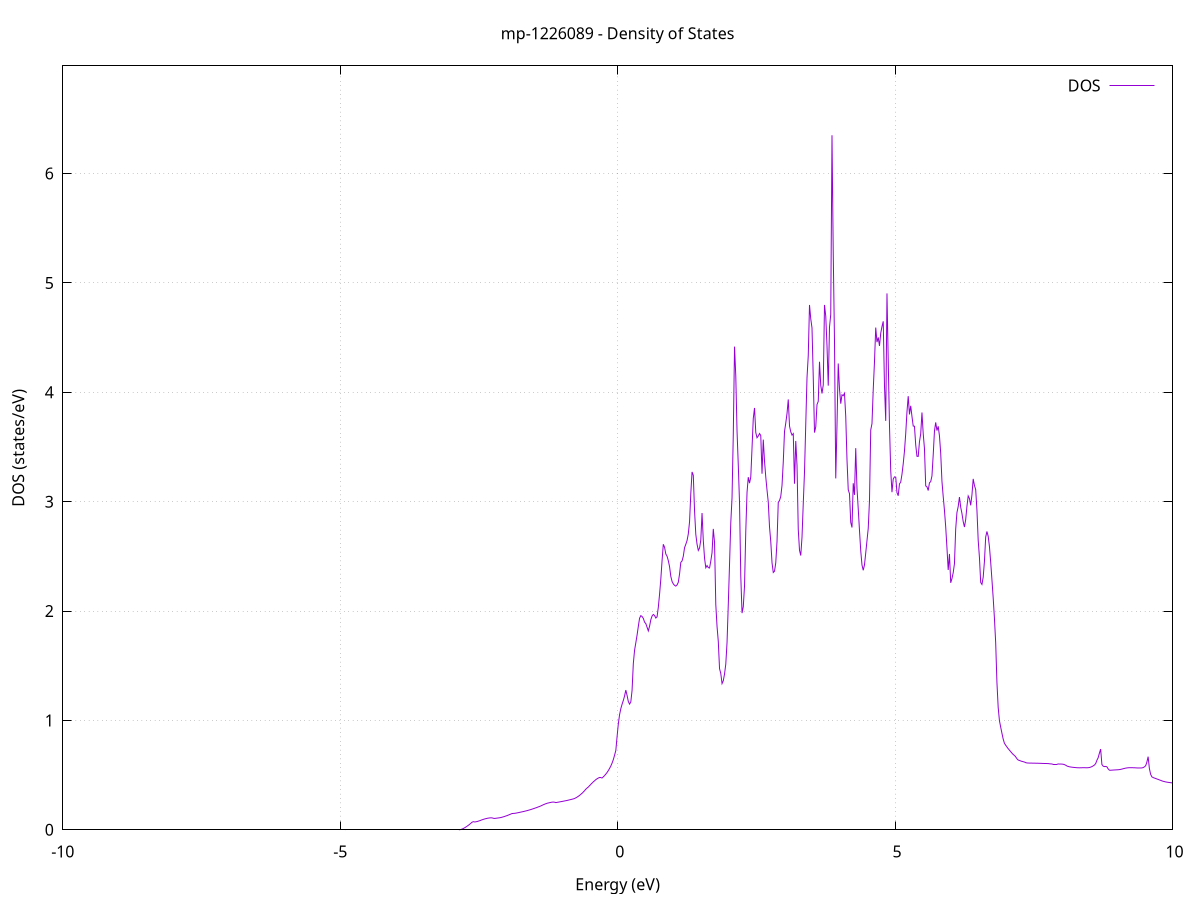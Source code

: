 set title 'mp-1226089 - Density of States'
set xlabel 'Energy (eV)'
set ylabel 'DOS (states/eV)'
set grid
set xrange [-10:10]
set yrange [0:6.985]
set xzeroaxis lt -1
set terminal png size 800,600
set output 'mp-1226089_dos_gnuplot.png'
plot '-' using 1:2 with lines title 'DOS'
-4.897100 0.000000
-4.874600 0.000000
-4.852100 0.000000
-4.829500 0.000000
-4.807000 0.000000
-4.784500 0.000000
-4.762000 0.000000
-4.739500 0.000000
-4.716900 0.000000
-4.694400 0.000000
-4.671900 0.000000
-4.649400 0.000000
-4.626900 0.000000
-4.604300 0.000000
-4.581800 0.000000
-4.559300 0.000000
-4.536800 0.000000
-4.514300 0.000000
-4.491700 0.000000
-4.469200 0.000000
-4.446700 0.000000
-4.424200 0.000000
-4.401700 0.000000
-4.379100 0.000000
-4.356600 0.000000
-4.334100 0.000000
-4.311600 0.000000
-4.289100 0.000000
-4.266500 0.000000
-4.244000 0.000000
-4.221500 0.000000
-4.199000 0.000000
-4.176500 0.000000
-4.153900 0.000000
-4.131400 0.000000
-4.108900 0.000000
-4.086400 0.000000
-4.063900 0.000000
-4.041300 0.000000
-4.018800 0.000000
-3.996300 0.000000
-3.973800 0.000000
-3.951300 0.000000
-3.928700 0.000000
-3.906200 0.000000
-3.883700 0.000000
-3.861200 0.000000
-3.838700 0.000000
-3.816100 0.000000
-3.793600 0.000000
-3.771100 0.000000
-3.748600 0.000000
-3.726100 0.000000
-3.703500 0.000000
-3.681000 0.000000
-3.658500 0.000000
-3.636000 0.000000
-3.613500 0.000000
-3.590900 0.000000
-3.568400 0.000000
-3.545900 0.000000
-3.523400 0.000000
-3.500900 0.000000
-3.478300 0.000000
-3.455800 0.000000
-3.433300 0.000000
-3.410800 0.000000
-3.388300 0.000000
-3.365700 0.000000
-3.343200 0.000000
-3.320700 0.000000
-3.298200 0.000000
-3.275600 0.000000
-3.253100 0.000000
-3.230600 0.000000
-3.208100 0.000000
-3.185600 0.000000
-3.163000 0.000000
-3.140500 0.000000
-3.118000 0.000000
-3.095500 0.000000
-3.073000 0.000000
-3.050400 0.000000
-3.027900 0.000000
-3.005400 0.000000
-2.982900 0.000000
-2.960400 0.000000
-2.937800 0.000000
-2.915300 0.000000
-2.892800 0.000000
-2.870300 0.000000
-2.847800 0.000100
-2.825200 0.002600
-2.802700 0.006800
-2.780200 0.012000
-2.757700 0.018200
-2.735200 0.025200
-2.712600 0.032800
-2.690100 0.041200
-2.667600 0.050100
-2.645100 0.059600
-2.622600 0.069700
-2.600000 0.073900
-2.577500 0.071400
-2.555000 0.072900
-2.532500 0.075600
-2.510000 0.078900
-2.487400 0.082600
-2.464900 0.087100
-2.442400 0.091400
-2.419900 0.095300
-2.397400 0.098700
-2.374800 0.101800
-2.352300 0.104500
-2.329800 0.106700
-2.307300 0.108400
-2.284800 0.109300
-2.262200 0.108700
-2.239700 0.105300
-2.217200 0.103600
-2.194700 0.105100
-2.172200 0.106700
-2.149600 0.108200
-2.127100 0.109800
-2.104600 0.112000
-2.082100 0.115000
-2.059600 0.118300
-2.037000 0.121900
-2.014500 0.125800
-1.992000 0.130000
-1.969500 0.134400
-1.947000 0.139000
-1.924400 0.143800
-1.901900 0.148700
-1.879400 0.149300
-1.856900 0.150300
-1.834400 0.152000
-1.811800 0.154200
-1.789300 0.156700
-1.766800 0.159200
-1.744300 0.161600
-1.721800 0.164100
-1.699200 0.166700
-1.676700 0.169400
-1.654200 0.172200
-1.631700 0.175200
-1.609200 0.178400
-1.586600 0.181700
-1.564100 0.185100
-1.541600 0.188800
-1.519100 0.192700
-1.496600 0.196600
-1.474000 0.200500
-1.451500 0.204700
-1.429000 0.209100
-1.406500 0.213500
-1.384000 0.218000
-1.361400 0.223600
-1.338900 0.228900
-1.316400 0.233800
-1.293900 0.238200
-1.271400 0.242300
-1.248800 0.245100
-1.226300 0.247900
-1.203800 0.250500
-1.181300 0.252700
-1.158800 0.253400
-1.136200 0.252100
-1.113700 0.248600
-1.091200 0.250600
-1.068700 0.252700
-1.046200 0.254800
-1.023600 0.257000
-1.001100 0.259100
-0.978600 0.261300
-0.956100 0.263600
-0.933600 0.265800
-0.911000 0.268200
-0.888500 0.270900
-0.866000 0.273700
-0.843500 0.276500
-0.821000 0.279300
-0.798400 0.282200
-0.775900 0.286200
-0.753400 0.291900
-0.730900 0.298600
-0.708400 0.306300
-0.685800 0.314800
-0.663300 0.324100
-0.640800 0.334300
-0.618300 0.345500
-0.595800 0.357800
-0.573200 0.371400
-0.550700 0.381700
-0.528200 0.391300
-0.505700 0.403500
-0.483200 0.415600
-0.460600 0.427200
-0.438100 0.438300
-0.415600 0.448600
-0.393100 0.458300
-0.370600 0.466500
-0.348000 0.473200
-0.325500 0.477800
-0.303000 0.477800
-0.280500 0.473700
-0.257900 0.484000
-0.235400 0.495800
-0.212900 0.509100
-0.190400 0.524300
-0.167900 0.541500
-0.145300 0.561500
-0.122800 0.583300
-0.100300 0.609900
-0.077800 0.641700
-0.055300 0.682100
-0.032700 0.726100
-0.010200 0.851700
0.012300 0.968200
0.034800 1.052700
0.057300 1.107400
0.079900 1.147900
0.102400 1.182600
0.124900 1.223700
0.147400 1.277400
0.169900 1.228600
0.192500 1.172700
0.215000 1.149200
0.237500 1.170100
0.260000 1.274900
0.282500 1.519300
0.305100 1.641800
0.327600 1.710100
0.350100 1.780000
0.372600 1.859600
0.395100 1.934800
0.417700 1.958100
0.440200 1.950100
0.462700 1.933100
0.485200 1.898500
0.507700 1.885700
0.530300 1.851700
0.552800 1.818400
0.575300 1.861200
0.597800 1.920300
0.620300 1.954800
0.642900 1.968700
0.665400 1.959400
0.687900 1.936300
0.710400 1.947300
0.732900 2.034300
0.755500 2.153100
0.778000 2.290900
0.800500 2.460500
0.823000 2.610600
0.845500 2.583500
0.868100 2.521600
0.890600 2.501500
0.913100 2.461000
0.935600 2.406200
0.958100 2.317600
0.980700 2.270500
1.003200 2.248100
1.025700 2.235000
1.048200 2.228300
1.070700 2.238800
1.093300 2.263400
1.115800 2.339300
1.138300 2.444800
1.160800 2.458100
1.183300 2.501300
1.205900 2.579600
1.228400 2.610300
1.250900 2.644600
1.273400 2.705300
1.295900 2.816600
1.318500 3.075500
1.341000 3.272000
1.363500 3.241700
1.386000 2.916000
1.408500 2.701500
1.431100 2.611300
1.453600 2.554300
1.476100 2.575700
1.498600 2.649500
1.521100 2.896600
1.543700 2.645100
1.566200 2.483300
1.588700 2.396300
1.611200 2.416300
1.633700 2.397100
1.656300 2.393800
1.678800 2.456800
1.701300 2.533900
1.723800 2.751000
1.746300 2.628000
1.768900 2.059700
1.791400 1.858500
1.813900 1.723200
1.836400 1.473000
1.858900 1.429200
1.881500 1.336700
1.904000 1.362100
1.926500 1.424800
1.949000 1.515000
1.971500 1.711500
1.994100 2.059200
2.016600 2.429300
2.039100 2.808300
2.061600 3.036200
2.084100 3.614700
2.106700 4.417900
2.129200 4.148500
2.151700 3.645200
2.174200 3.336100
2.196700 2.990600
2.219300 2.317800
2.241800 1.981100
2.264300 2.039500
2.286800 2.229000
2.309300 2.728400
2.331900 3.085500
2.354400 3.224100
2.376900 3.169500
2.399400 3.225000
2.421900 3.489100
2.444500 3.761000
2.467000 3.856900
2.489500 3.633000
2.512000 3.584500
2.534500 3.600400
2.557100 3.623300
2.579600 3.605100
2.602100 3.256000
2.624600 3.567700
2.647100 3.369800
2.669700 3.225100
2.692200 3.106100
2.714700 2.996000
2.737200 2.769300
2.759700 2.635600
2.782300 2.441700
2.804800 2.352600
2.827300 2.364200
2.849800 2.441800
2.872400 2.636900
2.894900 2.993700
2.917400 3.011300
2.939900 3.047900
2.962400 3.148800
2.985000 3.363200
3.007500 3.642600
3.030000 3.718800
3.052500 3.806100
3.075000 3.934800
3.097600 3.691400
3.120100 3.638700
3.142600 3.609100
3.165100 3.622300
3.187600 3.164300
3.210200 3.555300
3.232700 3.331500
3.255200 2.745700
3.277700 2.555500
3.300200 2.507700
3.322800 2.676500
3.345300 2.982800
3.367800 3.271100
3.390300 3.707300
3.412800 4.134100
3.435400 4.334100
3.457900 4.798700
3.480400 4.672500
3.502900 4.588700
3.525400 4.140500
3.548000 3.631900
3.570500 3.684200
3.593000 3.888800
3.615500 3.917200
3.638000 4.279500
3.660600 4.064000
3.683100 3.989600
3.705600 4.067800
3.728100 4.798900
3.750600 4.697400
3.773200 4.424400
3.795700 4.061100
3.818200 4.596800
3.840700 4.712200
3.863200 6.350400
3.885800 5.268300
3.908300 4.466700
3.930800 3.212700
3.953300 3.697600
3.975800 4.263500
3.998400 4.029100
4.020900 3.896400
4.043400 3.977200
4.065900 3.969400
4.088400 3.991200
4.111000 3.779500
4.133500 3.384400
4.156000 3.109200
4.178500 3.072700
4.201000 2.811000
4.223600 2.764100
4.246100 3.168600
4.268600 3.062100
4.291100 3.489400
4.313600 3.120800
4.336200 2.934400
4.358700 2.737400
4.381200 2.551000
4.403700 2.420900
4.426200 2.373000
4.448800 2.422700
4.471300 2.531300
4.493800 2.644000
4.516300 2.755800
4.538800 3.009600
4.561400 3.655600
4.583900 3.714300
4.606400 4.024700
4.628900 4.277500
4.651400 4.592200
4.674000 4.458800
4.696500 4.502300
4.719000 4.424300
4.741500 4.540300
4.764000 4.601700
4.786600 4.649200
4.809100 4.061400
4.831600 3.738800
4.854100 4.904300
4.876600 4.295800
4.899200 3.698300
4.921700 3.281800
4.944200 3.087100
4.966700 3.207000
4.989200 3.226900
5.011800 3.224900
5.034300 3.083000
5.056800 3.054300
5.079300 3.162700
5.101800 3.179300
5.124400 3.250400
5.146900 3.346500
5.169400 3.462500
5.191900 3.622000
5.214400 3.820600
5.237000 3.965000
5.259500 3.797900
5.282000 3.876700
5.304500 3.779500
5.327000 3.691700
5.349600 3.689900
5.372100 3.519000
5.394600 3.415200
5.417100 3.414100
5.439600 3.547500
5.462200 3.620700
5.484700 3.815400
5.507200 3.621500
5.529700 3.486400
5.552200 3.144300
5.574800 3.135800
5.597300 3.102200
5.619800 3.172900
5.642300 3.183600
5.664800 3.235500
5.687400 3.428500
5.709900 3.645400
5.732400 3.724900
5.754900 3.650300
5.777400 3.689500
5.800000 3.602300
5.822500 3.443500
5.845000 3.186100
5.867500 3.047900
5.890000 2.921600
5.912600 2.769100
5.935100 2.578100
5.957600 2.375900
5.980100 2.522200
6.002700 2.258100
6.025200 2.297100
6.047700 2.350500
6.070200 2.433100
6.092700 2.750700
6.115300 2.901100
6.137800 2.956300
6.160300 3.042500
6.182800 2.949700
6.205300 2.892100
6.227900 2.818000
6.250400 2.768500
6.272900 2.836600
6.295400 2.958200
6.317900 3.052400
6.340500 3.028800
6.363000 2.966700
6.385500 3.062200
6.408000 3.208500
6.430500 3.148600
6.453100 3.109900
6.475600 2.921400
6.498100 2.647400
6.520600 2.489600
6.543100 2.261600
6.565700 2.243400
6.588200 2.310200
6.610700 2.454700
6.633200 2.676900
6.655700 2.727600
6.678300 2.683200
6.700800 2.589600
6.723300 2.447600
6.745800 2.287000
6.768300 2.120300
6.790900 1.933800
6.813400 1.710100
6.835900 1.345900
6.858400 1.118400
6.880900 0.997800
6.903500 0.938900
6.926000 0.882600
6.948500 0.829800
6.971000 0.790600
6.993500 0.773400
7.016100 0.757000
7.038600 0.741800
7.061100 0.728100
7.083600 0.714500
7.106100 0.701400
7.128700 0.688300
7.151200 0.680000
7.173700 0.666800
7.196200 0.649600
7.218700 0.637800
7.241300 0.633600
7.263800 0.629500
7.286300 0.625500
7.308800 0.622600
7.331300 0.619600
7.353900 0.613700
7.376400 0.611300
7.398900 0.610300
7.421400 0.609900
7.443900 0.609600
7.466500 0.609400
7.489000 0.609100
7.511500 0.608900
7.534000 0.608700
7.556500 0.608500
7.579100 0.608200
7.601600 0.607900
7.624100 0.607500
7.646600 0.607000
7.669100 0.606500
7.691700 0.606100
7.714200 0.605800
7.736700 0.605700
7.759200 0.605500
7.781700 0.603700
7.804300 0.602500
7.826800 0.601700
7.849300 0.601400
7.871800 0.601400
7.894300 0.601400
7.916900 0.601400
7.939400 0.601500
7.961900 0.601400
7.984400 0.601200
8.006900 0.600600
8.029500 0.599300
8.052000 0.596000
8.074500 0.590700
8.097000 0.583500
8.119500 0.579000
8.142100 0.576200
8.164600 0.574100
8.187100 0.572400
8.209600 0.571000
8.232100 0.569700
8.254700 0.568600
8.277200 0.567500
8.299700 0.566900
8.322200 0.566600
8.344700 0.567000
8.367300 0.567300
8.389800 0.567600
8.412300 0.567800
8.434800 0.567200
8.457300 0.566900
8.479900 0.567500
8.502400 0.569400
8.524900 0.572700
8.547400 0.577400
8.569900 0.583800
8.592500 0.592000
8.615000 0.604800
8.637500 0.635300
8.660000 0.658500
8.682500 0.700500
8.705100 0.737800
8.727600 0.597000
8.750100 0.582000
8.772600 0.577700
8.795100 0.579200
8.817700 0.576100
8.840200 0.556600
8.862700 0.545100
8.885200 0.544400
8.907700 0.545200
8.930300 0.546100
8.952800 0.546900
8.975300 0.547600
8.997800 0.548200
9.020400 0.548900
9.042900 0.550200
9.065400 0.552200
9.087900 0.554800
9.110400 0.558100
9.133000 0.561000
9.155500 0.563500
9.178000 0.565500
9.200500 0.566900
9.223000 0.567700
9.245600 0.567900
9.268100 0.567600
9.290600 0.567300
9.313100 0.566900
9.335600 0.566300
9.358200 0.565600
9.380700 0.565100
9.403200 0.564900
9.425700 0.565100
9.448200 0.565700
9.470800 0.568600
9.493300 0.575100
9.515800 0.585200
9.538300 0.618600
9.560800 0.668600
9.583400 0.560200
9.605900 0.507500
9.628400 0.483900
9.650900 0.477500
9.673400 0.473200
9.696000 0.469100
9.718500 0.464800
9.741000 0.460600
9.763500 0.456300
9.786000 0.451900
9.808600 0.447300
9.831100 0.443700
9.853600 0.440600
9.876100 0.437900
9.898600 0.435700
9.921200 0.433800
9.943700 0.432100
9.966200 0.430500
9.988700 0.429100
10.011200 0.427700
10.033800 0.426600
10.056300 0.425700
10.078800 0.425200
10.101300 0.425400
10.123800 0.426300
10.146400 0.428000
10.168900 0.430100
10.191400 0.432600
10.213900 0.435300
10.236400 0.438000
10.259000 0.440700
10.281500 0.443500
10.304000 0.446300
10.326500 0.449100
10.349000 0.451900
10.371600 0.454600
10.394100 0.457200
10.416600 0.459800
10.439100 0.466500
10.461600 0.483300
10.484200 0.498200
10.506700 0.512400
10.529200 0.528600
10.551700 0.548000
10.574200 0.550400
10.596800 0.537000
10.619300 0.527500
10.641800 0.522700
10.664300 0.522800
10.686800 0.525900
10.709400 0.531000
10.731900 0.538100
10.754400 0.546600
10.776900 0.558500
10.799400 0.575100
10.822000 0.588700
10.844500 0.580800
10.867000 0.555400
10.889500 0.521800
10.912000 0.501400
10.934600 0.486400
10.957100 0.467500
10.979600 0.450600
11.002100 0.448700
11.024600 0.446200
11.047200 0.444300
11.069700 0.443500
11.092200 0.445800
11.114700 0.447900
11.137200 0.449000
11.159800 0.449100
11.182300 0.448200
11.204800 0.446300
11.227300 0.443400
11.249800 0.439600
11.272400 0.440100
11.294900 0.451500
11.317400 0.452700
11.339900 0.493700
11.362400 0.395600
11.385000 0.388900
11.407500 0.389300
11.430000 0.391000
11.452500 0.395800
11.475000 0.400100
11.497600 0.402800
11.520100 0.404100
11.542600 0.404600
11.565100 0.403700
11.587600 0.399300
11.610200 0.391800
11.632700 0.383400
11.655200 0.375100
11.677700 0.367000
11.700200 0.358900
11.722800 0.351100
11.745300 0.343400
11.767800 0.335300
11.790300 0.326100
11.812800 0.316500
11.835400 0.307400
11.857900 0.303100
11.880400 0.301800
11.902900 0.302000
11.925400 0.302700
11.948000 0.304900
11.970500 0.309800
11.993000 0.315800
12.015500 0.318800
12.038000 0.317400
12.060600 0.321900
12.083100 0.329300
12.105600 0.337200
12.128100 0.373600
12.150700 0.418900
12.173200 0.662100
12.195700 0.621100
12.218200 0.621600
12.240700 0.657200
12.263300 0.704000
12.285800 0.795300
12.308300 0.911400
12.330800 1.026300
12.353300 0.971500
12.375900 1.003800
12.398400 1.034800
12.420900 0.988300
12.443400 0.947000
12.465900 0.904000
12.488500 0.866800
12.511000 0.835000
12.533500 0.807000
12.556000 0.778400
12.578500 0.754400
12.601100 0.734600
12.623600 0.709900
12.646100 0.688000
12.668600 0.669500
12.691100 0.654200
12.713700 0.643600
12.736200 0.632200
12.758700 0.619600
12.781200 0.636900
12.803700 0.593200
12.826300 0.570000
12.848800 0.547800
12.871300 0.529600
12.893800 0.515200
12.916300 0.505100
12.938900 0.499900
12.961400 0.499300
12.983900 0.498100
13.006400 0.492400
13.028900 0.481400
13.051500 0.465300
13.074000 0.458200
13.096500 0.451900
13.119000 0.447100
13.141500 0.443300
13.164100 0.443500
13.186600 0.446000
13.209100 0.448600
13.231600 0.451100
13.254100 0.475000
13.276700 0.512700
13.299200 0.562100
13.321700 0.586100
13.344200 0.612700
13.366700 0.644100
13.389300 0.677200
13.411800 0.708400
13.434300 0.738100
13.456800 0.769000
13.479300 0.805900
13.501900 0.837500
13.524400 0.862600
13.546900 0.888500
13.569400 0.803600
13.591900 0.752400
13.614500 0.725300
13.637000 0.705000
13.659500 0.686100
13.682000 0.668800
13.704500 0.653400
13.727100 0.642800
13.749600 0.631000
13.772100 0.621300
13.794600 0.612500
13.817100 0.606900
13.839700 0.612900
13.862200 0.607300
13.884700 0.590600
13.907200 0.574400
13.929700 0.558900
13.952300 0.544300
13.974800 0.528000
13.997300 0.514000
14.019800 0.507300
14.042300 0.518300
14.064900 0.534600
14.087400 0.553600
14.109900 0.575200
14.132400 0.565900
14.154900 0.561500
14.177500 0.558700
14.200000 0.557900
14.222500 0.557000
14.245000 0.555000
14.267500 0.552500
14.290100 0.548800
14.312600 0.543500
14.335100 0.536300
14.357600 0.527800
14.380100 0.518400
14.402700 0.508200
14.425200 0.499700
14.447700 0.496500
14.470200 0.496600
14.492700 0.496600
14.515300 0.497000
14.537800 0.498800
14.560300 0.501500
14.582800 0.504400
14.605300 0.507500
14.627900 0.510500
14.650400 0.512400
14.672900 0.513500
14.695400 0.514600
14.717900 0.516000
14.740500 0.518400
14.763000 0.528200
14.785500 0.542100
14.808000 0.559500
14.830500 0.580500
14.853100 0.607400
14.875600 0.637100
14.898100 0.671500
14.920600 0.706100
14.943100 0.733600
14.965700 0.760400
14.988200 0.786100
15.010700 0.809900
15.033200 0.845200
15.055700 0.874200
15.078300 0.881800
15.100800 0.855300
15.123300 0.840700
15.145800 0.818800
15.168300 0.789100
15.190900 0.753700
15.213400 0.725900
15.235900 0.703200
15.258400 0.680800
15.281000 0.660900
15.303500 0.645400
15.326000 0.620000
15.348500 0.594600
15.371000 0.572300
15.393600 0.553300
15.416100 0.537600
15.438600 0.530000
15.461100 0.525900
15.483600 0.522700
15.506200 0.522400
15.528700 0.532400
15.551200 0.537300
15.573700 0.536900
15.596200 0.525700
15.618800 0.513500
15.641300 0.506100
15.663800 0.503100
15.686300 0.503500
15.708800 0.504500
15.731400 0.518600
15.753900 0.522200
15.776400 0.526100
15.798900 0.530100
15.821400 0.534300
15.844000 0.538700
15.866500 0.545300
15.889000 0.547300
15.911500 0.540700
15.934000 0.544800
15.956600 0.549300
15.979100 0.550200
16.001600 0.549900
16.024100 0.550600
16.046600 0.555000
16.069200 0.568200
16.091700 0.613300
16.114200 0.663100
16.136700 0.718200
16.159200 0.739500
16.181800 0.758600
16.204300 0.763300
16.226800 0.767300
16.249300 0.773100
16.271800 0.778800
16.294400 0.785100
16.316900 0.791800
16.339400 0.799000
16.361900 0.803900
16.384400 0.811300
16.407000 0.819000
16.429500 0.825600
16.452000 0.834400
16.474500 0.848200
16.497000 0.860200
16.519600 0.865400
16.542100 0.856400
16.564600 0.850400
16.587100 0.854000
16.609600 0.863400
16.632200 0.877200
16.654700 0.899000
16.677200 0.923400
16.699700 0.896200
16.722200 0.871800
16.744800 0.851600
16.767300 0.817700
16.789800 0.755900
16.812300 0.715400
16.834800 0.701700
16.857400 0.692100
16.879900 0.683100
16.902400 0.674500
16.924900 0.666100
16.947400 0.657900
16.970000 0.649800
16.992500 0.641800
17.015000 0.647700
17.037500 0.645200
17.060000 0.642800
17.082600 0.640100
17.105100 0.636300
17.127600 0.633200
17.150100 0.630700
17.172600 0.628500
17.195200 0.626500
17.217700 0.624800
17.240200 0.623200
17.262700 0.630200
17.285200 0.666900
17.307800 0.701800
17.330300 0.630500
17.352800 0.632300
17.375300 0.635300
17.397800 0.639800
17.420400 0.645500
17.442900 0.740800
17.465400 0.666700
17.487900 0.666100
17.510400 0.665400
17.533000 0.664900
17.555500 0.668200
17.578000 0.673300
17.600500 0.679600
17.623000 0.688700
17.645600 0.700400
17.668100 0.713500
17.690600 0.727800
17.713100 0.742200
17.735600 0.752500
17.758200 0.762900
17.780700 0.776300
17.803200 0.793800
17.825700 0.818700
17.848200 0.848900
17.870800 0.865200
17.893300 0.870900
17.915800 0.878400
17.938300 0.888200
17.960800 0.895400
17.983400 0.900900
18.005900 0.904500
18.028400 0.905700
18.050900 0.903500
18.073400 0.900000
18.096000 0.896000
18.118500 0.892600
18.141000 0.889400
18.163500 0.885600
18.186000 0.880900
18.208600 0.875100
18.231100 0.867600
18.253600 0.859500
18.276100 0.852100
18.298600 0.844900
18.321200 0.837400
18.343700 0.830000
18.366200 0.823400
18.388700 0.816400
18.411300 0.810000
18.433800 0.801800
18.456300 0.796100
18.478800 0.794000
18.501300 0.795500
18.523900 0.798800
18.546400 0.803000
18.568900 0.807500
18.591400 0.811400
18.613900 0.814600
18.636500 0.816500
18.659000 0.816300
18.681500 0.815800
18.704000 0.815900
18.726500 0.840600
18.749100 0.843200
18.771600 0.848000
18.794100 0.853900
18.816600 0.858200
18.839100 0.860200
18.861700 0.861700
18.884200 0.865900
18.906700 0.879000
18.929200 0.919000
18.951700 0.927400
18.974300 0.924000
18.996800 0.923100
19.019300 0.962000
19.041800 0.976700
19.064300 0.960700
19.086900 0.924900
19.109400 0.889600
19.131900 0.863000
19.154400 0.848200
19.176900 0.848000
19.199500 0.856600
19.222000 0.874600
19.244500 0.895400
19.267000 0.918400
19.289500 0.946100
19.312100 0.991500
19.334600 1.057600
19.357100 1.117900
19.379600 1.140500
19.402100 1.155900
19.424700 1.157900
19.447200 1.134400
19.469700 1.091300
19.492200 1.058800
19.514700 1.034000
19.537300 1.008500
19.559800 0.983600
19.582300 0.955600
19.604800 0.952000
19.627300 0.961300
19.649900 0.970600
19.672400 0.975800
19.694900 0.979200
19.717400 0.981900
19.739900 0.968200
19.762500 0.958400
19.785000 0.948400
19.807500 0.938700
19.830000 0.932300
19.852500 0.930000
19.875100 0.929800
19.897600 0.931000
19.920100 0.932600
19.942600 0.934700
19.965100 0.939800
19.987700 0.945500
20.010200 0.951500
20.032700 0.957600
20.055200 0.972100
20.077700 0.974800
20.100300 0.974800
20.122800 0.974500
20.145300 0.975800
20.167800 0.979900
20.190300 0.982900
20.212900 0.985800
20.235400 0.990900
20.257900 0.998800
20.280400 1.008700
20.302900 1.016900
20.325500 1.024800
20.348000 1.032100
20.370500 1.035700
20.393000 1.039100
20.415500 1.042800
20.438100 1.047600
20.460600 1.048700
20.483100 1.046200
20.505600 1.039300
20.528100 1.031000
20.550700 1.029400
20.573200 1.026700
20.595700 1.024400
20.618200 1.022800
20.640700 1.022700
20.663300 1.031900
20.685800 1.035000
20.708300 1.025700
20.730800 1.030700
20.753300 0.999000
20.775900 0.975700
20.798400 0.969500
20.820900 0.964600
20.843400 0.960900
20.865900 0.958800
20.888500 0.959200
20.911000 0.961500
20.933500 0.963200
20.956000 0.966400
20.978500 0.972900
21.001100 0.983100
21.023600 0.999100
21.046100 1.017600
21.068600 1.035800
21.091100 1.054200
21.113700 1.072900
21.136200 1.083100
21.158700 1.088400
21.181200 1.099200
21.203700 1.109000
21.226300 1.121000
21.248800 1.133600
21.271300 1.162300
21.293800 1.200400
21.316300 1.214200
21.338900 1.198900
21.361400 1.201600
21.383900 1.203000
21.406400 1.194100
21.429000 1.189400
21.451500 1.190300
21.474000 1.187300
21.496500 1.174300
21.519000 1.160400
21.541600 1.145200
21.564100 1.130700
21.586600 1.112500
21.609100 1.097400
21.631600 1.090400
21.654200 1.081700
21.676700 1.082600
21.699200 1.078500
21.721700 1.058700
21.744200 1.022800
21.766800 1.011900
21.789300 1.011300
21.811800 1.011200
21.834300 1.010700
21.856800 1.007600
21.879400 0.996000
21.901900 0.987200
21.924400 0.981300
21.946900 0.978800
21.969400 0.978800
21.992000 0.979700
22.014500 0.983200
22.037000 0.989400
22.059500 0.997300
22.082000 1.009000
22.104600 1.018800
22.127100 1.025100
22.149600 1.027700
22.172100 1.028300
22.194600 1.033800
22.217200 1.047500
22.239700 1.061800
22.262200 1.064900
22.284700 1.032600
22.307200 1.001900
22.329800 1.007700
22.352300 1.013300
22.374800 1.018800
22.397300 1.026700
22.419800 1.033700
22.442400 1.041000
22.464900 1.050300
22.487400 1.060900
22.509900 1.073200
22.532400 1.084900
22.555000 1.099300
22.577500 1.116700
22.600000 1.135300
22.622500 1.154900
22.645000 1.181700
22.667600 1.223000
22.690100 1.222400
22.712600 1.181700
22.735100 1.163200
22.757600 1.154600
22.780200 1.146100
22.802700 1.139100
22.825200 1.133700
22.847700 1.134500
22.870200 1.133300
22.892800 1.129800
22.915300 1.121300
22.937800 1.101500
22.960300 1.091300
22.982800 1.093700
23.005400 1.094500
23.027900 1.101100
23.050400 1.111900
23.072900 1.128800
23.095400 1.149000
23.118000 1.171600
23.140500 1.196200
23.163000 1.241000
23.185500 1.298700
23.208000 1.266400
23.230600 1.214600
23.253100 1.165400
23.275600 1.133500
23.298100 1.122000
23.320600 1.135700
23.343200 1.154100
23.365700 1.180600
23.388200 1.189500
23.410700 1.170900
23.433200 1.112400
23.455800 1.093400
23.478300 1.089600
23.500800 1.092100
23.523300 1.096500
23.545800 1.102600
23.568400 1.109700
23.590900 1.118600
23.613400 1.129400
23.635900 1.088000
23.658400 1.063900
23.681000 1.036300
23.703500 1.014400
23.726000 0.997900
23.748500 0.981200
23.771000 0.962300
23.793600 0.941900
23.816100 0.926600
23.838600 0.914900
23.861100 0.906500
23.883600 0.899900
23.906200 0.894600
23.928700 0.890600
23.951200 0.888300
23.973700 0.887400
23.996200 0.888300
24.018800 0.888500
24.041300 0.887000
24.063800 0.885300
24.086300 0.882300
24.108800 0.876500
24.131400 0.870300
24.153900 0.866100
24.176400 0.863200
24.198900 0.861600
24.221400 0.861000
24.244000 0.861200
24.266500 0.867300
24.289000 0.867400
24.311500 0.850800
24.334000 0.826600
24.356600 0.819600
24.379100 0.817400
24.401600 0.818000
24.424100 0.818300
24.446600 0.817800
24.469200 0.818500
24.491700 0.817900
24.514200 0.816200
24.536700 0.814500
24.559300 0.813300
24.581800 0.812700
24.604300 0.812100
24.626800 0.811300
24.649300 0.810500
24.671900 0.809300
24.694400 0.807400
24.716900 0.803700
24.739400 0.798400
24.761900 0.795500
24.784500 0.792500
24.807000 0.789300
24.829500 0.786700
24.852000 0.784800
24.874500 0.783400
24.897100 0.782500
24.919600 0.783000
24.942100 0.785100
24.964600 0.787300
24.987100 0.789600
25.009700 0.792100
25.032200 0.794800
25.054700 0.796900
25.077200 0.799600
25.099700 0.803800
25.122300 0.810000
25.144800 0.817000
25.167300 0.824300
25.189800 0.830700
25.212300 0.840000
25.234900 0.850100
25.257400 0.859500
25.279900 0.869000
25.302400 0.877600
25.324900 0.888300
25.347500 0.944300
25.370000 0.942700
25.392500 0.882100
25.415000 0.858100
25.437500 0.842000
25.460100 0.824500
25.482600 0.795800
25.505100 0.779000
25.527600 0.771200
25.550100 0.768900
25.572700 0.768200
25.595200 0.766900
25.617700 0.804400
25.640200 0.806000
25.662700 0.802900
25.685300 0.796000
25.707800 0.791200
25.730300 0.810600
25.752800 0.815100
25.775300 0.816800
25.797900 0.823100
25.820400 0.837700
25.842900 0.856900
25.865400 0.880300
25.887900 0.906900
25.910500 0.936800
25.933000 0.970500
25.955500 1.018400
25.978000 1.082100
26.000500 1.135600
26.023100 1.169800
26.045600 1.160000
26.068100 1.140500
26.090600 1.141500
26.113100 1.144700
26.135700 1.175900
26.158200 1.208800
26.180700 1.199300
26.203200 1.191700
26.225700 1.182900
26.248300 1.173200
26.270800 1.173100
26.293300 1.176800
26.315800 1.183600
26.338300 1.193400
26.360900 1.210300
26.383400 1.258000
26.405900 1.300000
26.428400 1.318300
26.450900 1.331400
26.473500 1.356100
26.496000 1.389700
26.518500 1.409100
26.541000 1.423200
26.563500 1.454800
26.586100 1.466200
26.608600 1.476400
26.631100 1.495000
26.653600 1.519700
26.676100 1.558300
26.698700 1.589000
26.721200 1.596300
26.743700 1.559600
26.766200 1.558400
26.788700 1.597800
26.811300 1.662400
26.833800 1.697700
26.856300 1.732100
26.878800 1.747700
26.901300 1.743500
26.923900 1.710000
26.946400 1.672300
26.968900 1.653900
26.991400 1.630700
27.013900 1.609700
27.036500 1.621200
27.059000 1.636400
27.081500 1.634500
27.104000 1.636000
27.126500 1.630200
27.149100 1.612500
27.171600 1.590400
27.194100 1.563200
27.216600 1.562100
27.239100 1.566500
27.261700 1.580400
27.284200 1.591200
27.306700 1.587700
27.329200 1.575000
27.351700 1.544400
27.374300 1.478200
27.396800 1.396200
27.419300 1.320900
27.441800 1.259600
27.464300 1.208500
27.486900 1.174400
27.509400 1.171800
27.531900 1.204400
27.554400 1.221000
27.576900 1.054700
27.599500 1.018500
27.622000 1.004700
27.644500 0.993700
27.667000 0.986900
27.689600 0.983400
27.712100 0.983000
27.734600 0.985900
27.757100 0.992800
27.779600 1.012300
27.802200 1.040300
27.824700 1.069700
27.847200 1.099900
27.869700 1.129900
27.892200 1.163100
27.914800 1.191300
27.937300 1.214800
27.959800 1.235300
27.982300 1.251800
28.004800 1.261600
28.027400 1.266000
28.049900 1.271100
28.072400 1.278600
28.094900 1.282600
28.117400 1.284200
28.140000 1.286600
28.162500 1.291900
28.185000 1.296000
28.207500 1.288700
28.230000 1.307000
28.252600 1.359900
28.275100 1.340100
28.297600 1.313600
28.320100 1.281200
28.342600 1.268500
28.365200 1.257200
28.387700 1.247100
28.410200 1.233000
28.432700 1.242200
28.455200 1.137800
28.477800 1.132400
28.500300 1.133000
28.522800 1.115900
28.545300 1.110500
28.567800 1.109000
28.590400 1.126200
28.612900 1.167600
28.635400 1.199700
28.657900 1.257000
28.680400 1.217600
28.703000 1.215800
28.725500 1.135300
28.748000 1.140500
28.770500 1.146200
28.793000 1.151200
28.815600 1.168500
28.838100 1.188200
28.860600 1.178000
28.883100 1.164100
28.905600 1.154900
28.928200 1.143300
28.950700 1.140500
28.973200 1.142600
28.995700 1.144000
29.018200 1.147000
29.040800 1.153400
29.063300 1.166200
29.085800 1.178700
29.108300 1.180700
29.130800 1.167800
29.153400 1.155100
29.175900 1.138000
29.198400 1.115600
29.220900 1.092200
29.243400 1.070200
29.266000 1.051700
29.288500 1.091700
29.311000 1.058800
29.333500 1.033900
29.356000 1.024700
29.378600 1.038200
29.401100 1.014900
29.423600 0.989600
29.446100 0.991300
29.468600 0.998500
29.491200 0.995600
29.513700 1.009200
29.536200 1.023400
29.558700 1.031900
29.581200 1.044000
29.603800 1.032300
29.626300 0.996400
29.648800 0.934400
29.671300 0.880400
29.693800 0.836900
29.716400 0.783600
29.738900 0.731900
29.761400 0.699800
29.783900 0.675900
29.806400 0.656400
29.829000 0.639200
29.851500 0.610200
29.874000 0.597000
29.896500 0.586400
29.919000 0.577900
29.941600 0.567800
29.964100 0.551900
29.986600 0.539200
30.009100 0.531200
30.031600 0.530900
30.054200 0.538300
30.076700 0.544800
30.099200 0.552800
30.121700 0.561200
30.144200 0.567200
30.166800 0.572300
30.189300 0.582600
30.211800 0.595400
30.234300 0.611500
30.256800 0.625100
30.279400 0.632300
30.301900 0.634500
30.324400 0.633600
30.346900 0.629800
30.369400 0.626600
30.392000 0.615400
30.414500 0.596600
30.437000 0.586500
30.459500 0.584500
30.482000 0.580500
30.504600 0.579600
30.527100 0.580900
30.549600 0.585300
30.572100 0.594400
30.594600 0.608800
30.617200 0.627400
30.639700 0.634200
30.662200 0.610400
30.684700 0.592200
30.707300 0.585400
30.729800 0.593700
30.752300 0.614100
30.774800 0.631300
30.797300 0.689900
30.819900 0.720200
30.842400 0.689900
30.864900 0.700200
30.887400 0.715200
30.909900 0.740100
30.932500 0.771500
30.955000 0.801800
30.977500 0.830200
31.000000 0.859600
31.022500 0.890300
31.045100 0.937900
31.067600 0.996600
31.090100 1.012500
31.112600 1.021800
31.135100 1.035100
31.157700 1.050900
31.180200 1.067100
31.202700 1.083200
31.225200 1.098700
31.247700 1.130300
31.270300 1.146300
31.292800 1.160200
31.315300 1.170200
31.337800 1.177200
31.360300 1.156500
31.382900 1.149000
31.405400 1.112100
31.427900 1.105700
31.450400 1.095100
31.472900 1.061200
31.495500 1.005500
31.518000 0.969500
31.540500 0.942500
31.563000 0.925200
31.585500 0.913100
31.608100 0.918000
31.630600 0.923400
31.653100 0.924400
31.675600 0.926600
31.698100 0.954300
31.720700 0.985800
31.743200 1.014800
31.765700 1.027100
31.788200 1.011200
31.810700 0.991400
31.833300 0.984900
31.855800 0.984600
31.878300 0.995700
31.900800 1.006900
31.923300 1.003200
31.945900 0.999800
31.968400 0.995800
31.990900 0.989800
32.013400 0.979100
32.035900 0.971000
32.058500 0.967500
32.081000 0.968300
32.103500 0.969400
32.126000 0.965400
32.148500 0.953400
32.171100 0.936500
32.193600 0.928500
32.216100 0.922500
32.238600 0.914400
32.261100 0.902900
32.283700 0.882400
32.306200 0.861800
32.328700 0.856300
32.351200 0.858200
32.373700 0.867000
32.396300 0.884100
32.418800 0.907200
32.441300 0.935700
32.463800 0.953400
32.486300 0.979700
32.508900 1.050000
32.531400 1.051200
32.553900 1.043200
32.576400 1.060700
32.598900 1.080800
32.621500 1.091500
32.644000 1.023900
32.666500 1.003400
32.689000 0.996600
32.711500 0.992100
32.734100 0.991500
32.756600 1.008200
32.779100 1.022400
32.801600 1.043300
32.824100 1.077500
32.846700 1.102000
32.869200 1.119100
32.891700 1.126700
32.914200 1.134600
32.936700 1.145000
32.959300 1.149800
32.981800 1.169700
33.004300 1.222300
33.026800 1.266000
33.049300 1.288600
33.071900 1.286000
33.094400 1.282900
33.116900 1.286000
33.139400 1.288800
33.161900 1.289000
33.184500 1.288000
33.207000 1.288000
33.229500 1.280800
33.252000 1.253400
33.274500 1.227500
33.297100 1.191700
33.319600 1.170500
33.342100 1.178300
33.364600 1.206800
33.387100 1.205100
33.409700 1.215100
33.432200 1.365300
33.454700 1.345500
33.477200 1.330600
33.499700 1.334500
33.522300 1.338500
33.544800 1.335800
33.567300 1.333100
33.589800 1.367400
33.612300 1.424900
33.634900 1.476000
33.657400 1.431800
33.679900 1.291000
33.702400 1.199900
33.724900 1.192300
33.747500 1.193800
33.770000 1.215400
33.792500 1.261500
33.815000 1.309900
33.837600 1.365600
33.860100 1.408700
33.882600 1.453700
33.905100 1.543500
33.927600 1.660300
33.950200 1.702200
33.972700 1.684600
33.995200 1.622900
34.017700 1.559000
34.040200 1.515700
34.062800 1.487400
34.085300 1.444800
34.107800 1.429300
34.130300 1.432400
34.152800 1.419300
34.175400 1.397200
34.197900 1.385700
34.220400 1.406800
34.242900 1.457800
34.265400 1.519300
34.288000 1.582600
34.310500 1.696300
34.333000 1.928500
34.355500 1.795800
34.378000 1.783000
34.400600 1.706400
34.423100 1.588500
34.445600 1.511200
34.468100 1.462500
34.490600 1.431200
34.513200 1.415500
34.535700 1.366900
34.558200 1.349400
34.580700 1.406400
34.603200 1.498600
34.625800 1.617800
34.648300 1.683500
34.670800 1.729200
34.693300 1.765700
34.715800 1.777800
34.738400 1.740100
34.760900 1.784300
34.783400 1.629500
34.805900 1.542600
34.828400 1.510900
34.851000 1.493300
34.873500 1.476100
34.896000 1.458500
34.918500 1.404700
34.941000 1.382500
34.963600 1.360400
34.986100 1.350600
35.008600 1.337100
35.031100 1.348600
35.053600 1.367000
35.076200 1.351300
35.098700 1.414600
35.121200 1.434300
35.143700 1.466900
35.166200 1.381700
35.188800 1.360200
35.211300 1.332200
35.233800 1.339400
35.256300 1.384100
35.278800 1.422900
35.301400 1.434800
35.323900 1.433400
35.346400 1.439200
35.368900 1.488900
35.391400 1.498000
35.414000 1.471200
35.436500 1.445500
35.459000 1.422400
35.481500 1.408000
35.504000 1.399000
35.526600 1.392300
35.549100 1.366600
35.571600 1.318200
35.594100 1.262800
35.616600 1.215000
35.639200 1.176600
35.661700 1.135000
35.684200 1.087000
35.706700 1.011500
35.729200 0.955800
35.751800 0.951300
35.774300 0.958200
35.796800 0.930800
35.819300 0.923100
35.841800 0.944500
35.864400 0.971200
35.886900 1.036100
35.909400 1.043700
35.931900 1.008400
35.954400 1.000800
35.977000 1.005200
35.999500 1.005400
36.022000 0.980400
36.044500 0.971900
36.067000 0.965400
36.089600 0.958500
36.112100 0.945000
36.134600 0.911200
36.157100 0.911400
36.179600 0.905700
36.202200 0.902300
36.224700 0.900000
36.247200 0.887400
36.269700 0.878200
36.292200 0.868600
36.314800 0.868300
36.337300 0.874600
36.359800 0.865700
36.382300 0.827200
36.404800 0.775800
36.427400 0.747900
36.449900 0.720600
36.472400 0.693200
36.494900 0.668900
36.517400 0.653900
36.540000 0.646300
36.562500 0.631000
36.585000 0.609800
36.607500 0.586600
36.630000 0.560700
36.652600 0.540600
36.675100 0.514200
36.697600 0.484800
36.720100 0.481500
36.742600 0.486900
36.765200 0.497800
36.787700 0.510400
36.810200 0.521500
36.832700 0.531500
36.855200 0.543300
36.877800 0.555300
36.900300 0.563700
36.922800 0.571300
36.945300 0.577300
36.967900 0.579700
36.990400 0.579900
37.012900 0.573200
37.035400 0.558500
37.057900 0.547100
37.080500 0.530200
37.103000 0.511100
37.125500 0.495500
37.148000 0.484400
37.170500 0.469700
37.193100 0.448900
37.215600 0.426000
37.238100 0.407500
37.260600 0.391700
37.283100 0.371400
37.305700 0.340300
37.328200 0.310800
37.350700 0.302600
37.373200 0.299200
37.395700 0.293700
37.418300 0.288200
37.440800 0.280800
37.463300 0.272500
37.485800 0.264000
37.508300 0.255300
37.530900 0.246700
37.553400 0.238500
37.575900 0.230900
37.598400 0.228700
37.620900 0.232000
37.643500 0.222700
37.666000 0.196900
37.688500 0.156100
37.711000 0.132900
37.733500 0.115600
37.756100 0.100800
37.778600 0.087300
37.801100 0.075100
37.823600 0.064000
37.846100 0.054300
37.868700 0.045600
37.891200 0.037700
37.913700 0.030800
37.936200 0.024300
37.958700 0.026300
37.981300 0.017200
38.003800 0.000000
38.026300 0.000000
38.048800 0.000000
38.071300 0.000000
38.093900 0.000000
38.116400 0.000000
38.138900 0.000000
38.161400 0.000000
38.183900 0.000000
38.206500 0.000000
38.229000 0.000000
38.251500 0.000000
38.274000 0.000000
38.296500 0.000000
38.319100 0.000000
38.341600 0.000000
38.364100 0.000000
38.386600 0.000000
38.409100 0.000000
38.431700 0.000000
38.454200 0.000000
38.476700 0.000000
38.499200 0.000000
38.521700 0.000000
38.544300 0.000000
38.566800 0.000000
38.589300 0.000000
38.611800 0.000000
38.634300 0.000000
38.656900 0.000000
38.679400 0.000000
38.701900 0.000000
38.724400 0.000000
38.746900 0.000000
38.769500 0.000000
38.792000 0.000000
38.814500 0.000000
38.837000 0.000000
38.859500 0.000000
38.882100 0.000000
38.904600 0.000000
38.927100 0.000000
38.949600 0.000000
38.972100 0.000000
38.994700 0.000000
39.017200 0.000000
39.039700 0.000000
39.062200 0.000000
39.084700 0.000000
39.107300 0.000000
39.129800 0.000000
39.152300 0.000000
39.174800 0.000000
39.197300 0.000000
39.219900 0.000000
39.242400 0.000000
39.264900 0.000000
39.287400 0.000000
39.309900 0.000000
39.332500 0.000000
39.355000 0.000000
39.377500 0.000000
39.400000 0.000000
39.422500 0.000000
39.445100 0.000000
39.467600 0.000000
39.490100 0.000000
39.512600 0.000000
39.535100 0.000000
39.557700 0.000000
39.580200 0.000000
39.602700 0.000000
39.625200 0.000000
39.647700 0.000000
39.670300 0.000000
39.692800 0.000000
39.715300 0.000000
39.737800 0.000000
39.760300 0.000000
39.782900 0.000000
39.805400 0.000000
39.827900 0.000000
39.850400 0.000000
39.872900 0.000000
39.895500 0.000000
39.918000 0.000000
39.940500 0.000000
39.963000 0.000000
39.985600 0.000000
40.008100 0.000000
40.030600 0.000000
40.053100 0.000000
40.075600 0.000000
40.098200 0.000000
40.120700 0.000000
40.143200 0.000000
e
